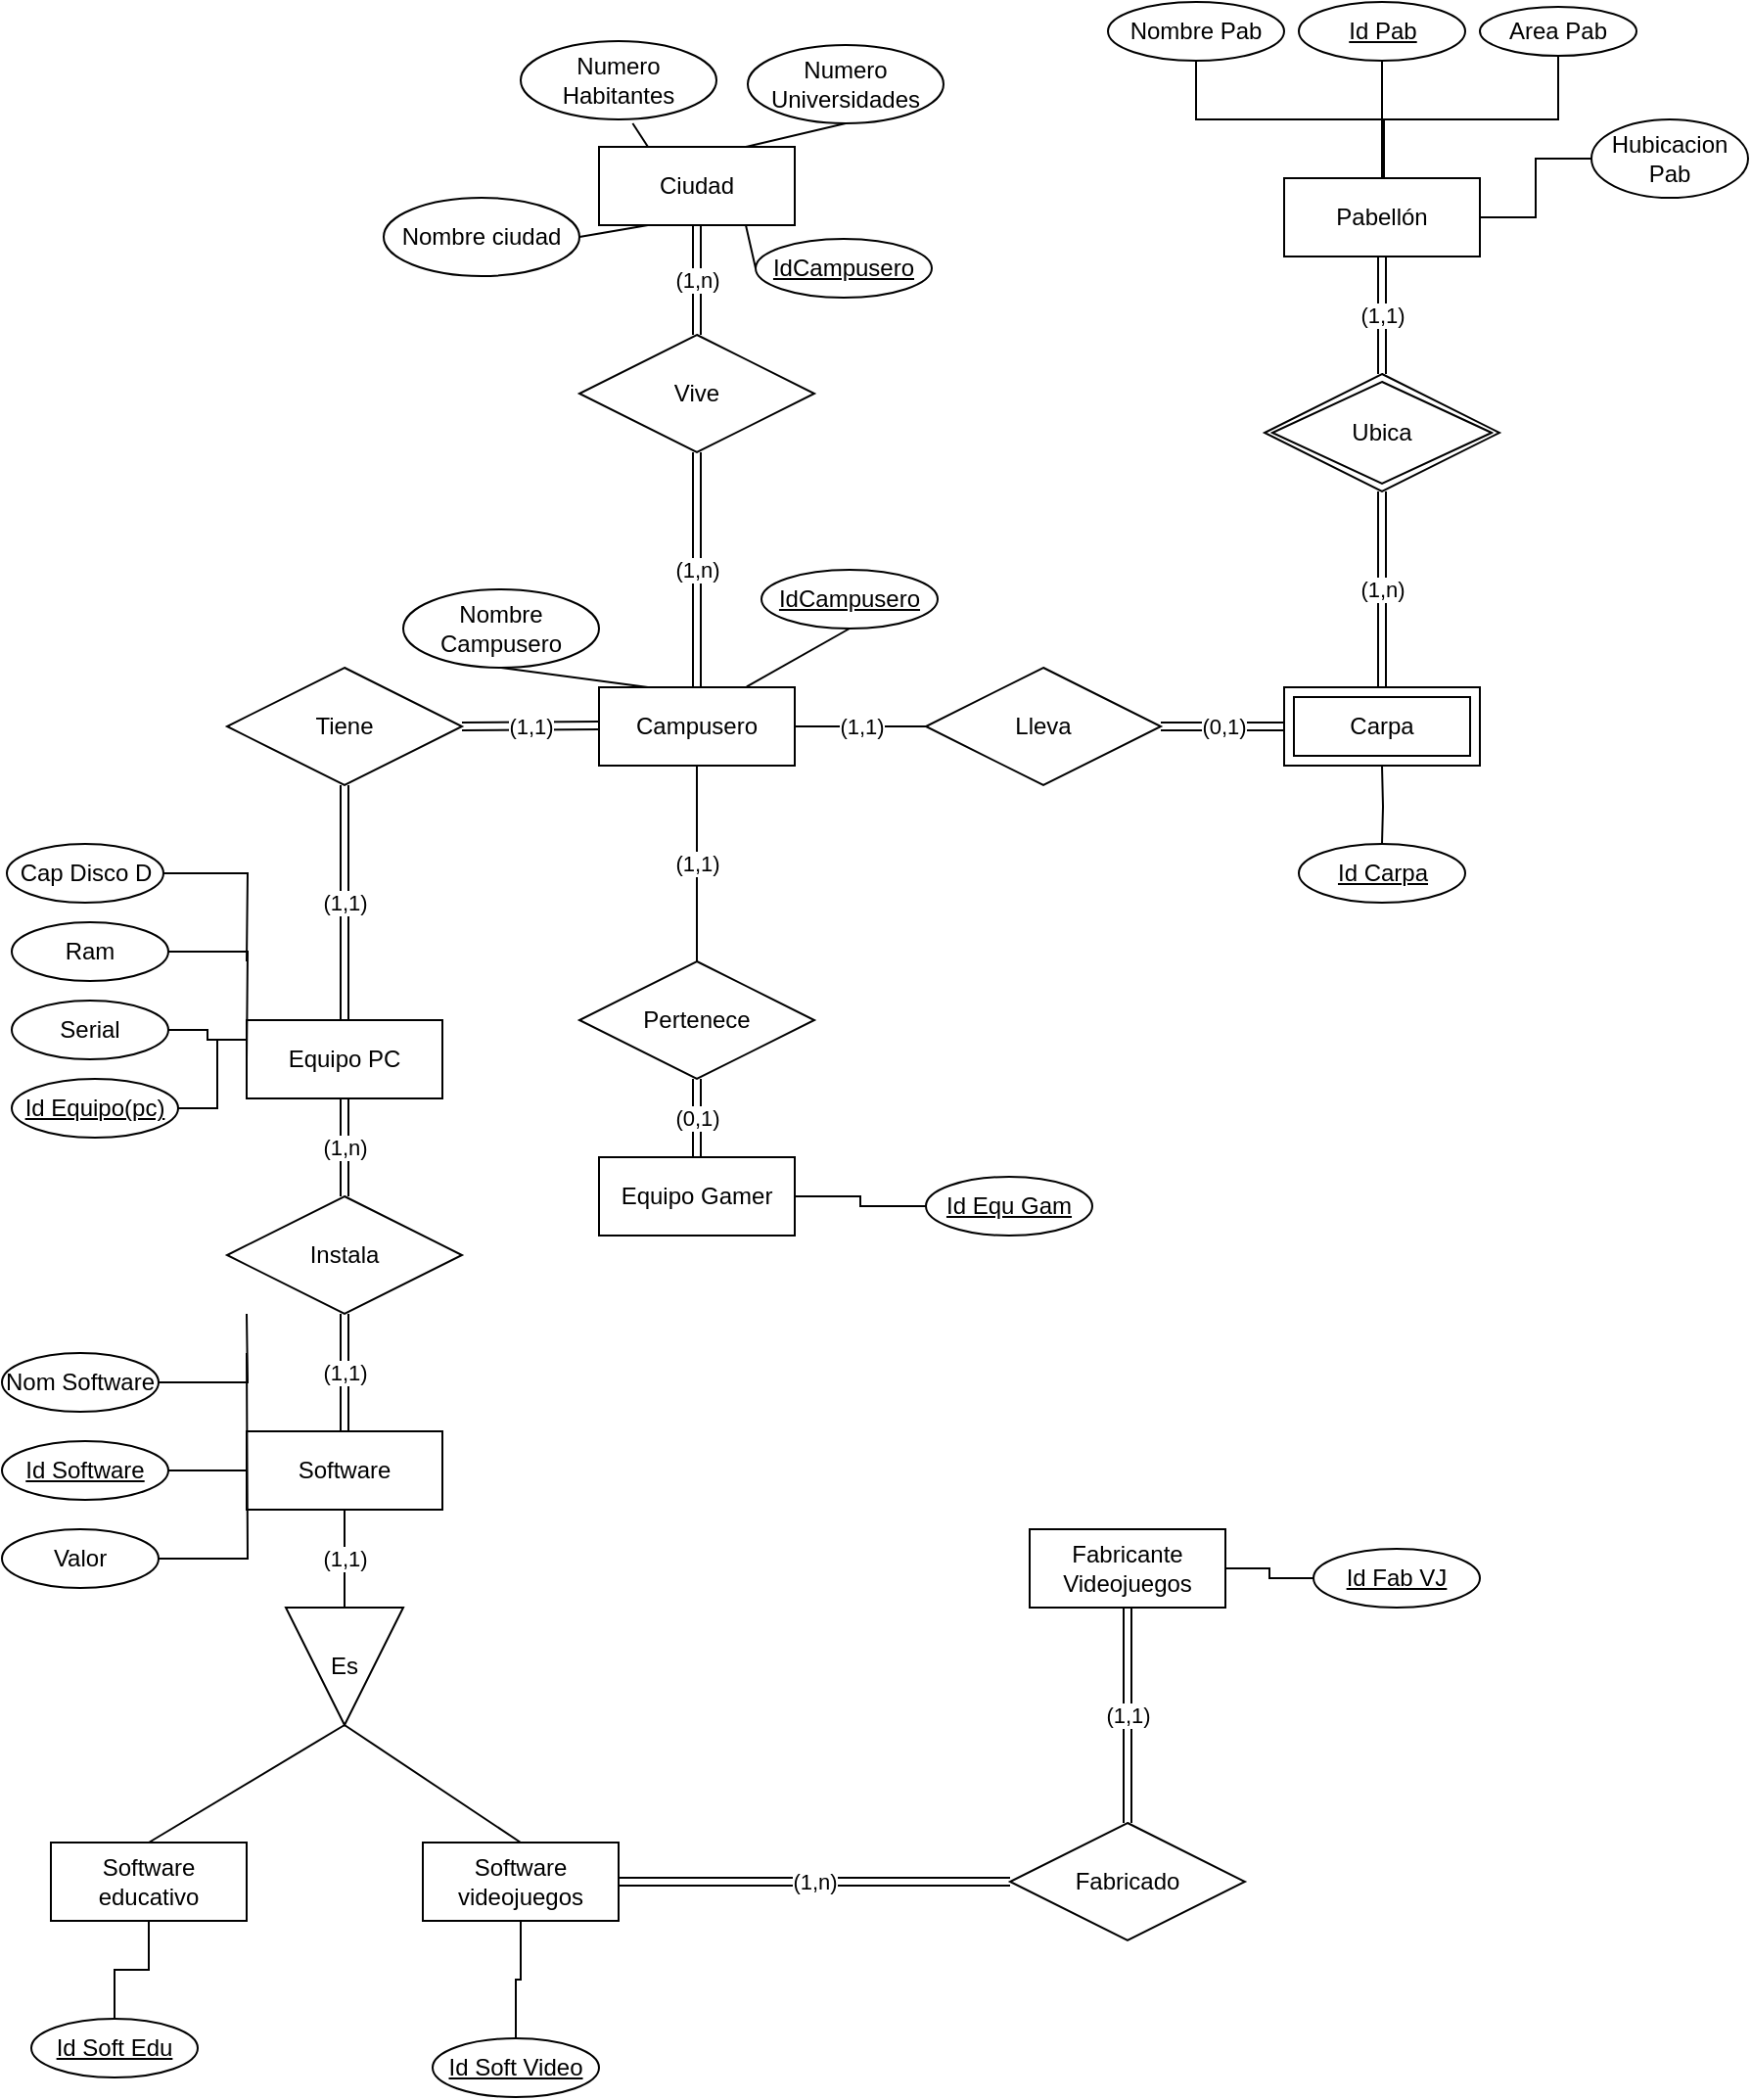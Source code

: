 <mxfile version="24.0.7" type="github">
  <diagram name="Página-1" id="9QIQpxU6GxvaB8XjjUQe">
    <mxGraphModel dx="1050" dy="1742" grid="1" gridSize="10" guides="1" tooltips="1" connect="1" arrows="1" fold="1" page="1" pageScale="1" pageWidth="827" pageHeight="1169" math="0" shadow="0">
      <root>
        <mxCell id="0" />
        <mxCell id="1" parent="0" />
        <mxCell id="IAeugJOY2xlaUl9D0Psf-1" value="Campusero" style="whiteSpace=wrap;html=1;align=center;" parent="1" vertex="1">
          <mxGeometry x="320" y="10" width="100" height="40" as="geometry" />
        </mxCell>
        <mxCell id="IAeugJOY2xlaUl9D0Psf-2" value="IdCampusero" style="ellipse;whiteSpace=wrap;html=1;align=center;fontStyle=4;" parent="1" vertex="1">
          <mxGeometry x="403" y="-50" width="90" height="30" as="geometry" />
        </mxCell>
        <mxCell id="IAeugJOY2xlaUl9D0Psf-5" value="Ciudad" style="whiteSpace=wrap;html=1;align=center;" parent="1" vertex="1">
          <mxGeometry x="320" y="-266" width="100" height="40" as="geometry" />
        </mxCell>
        <mxCell id="PIfV7v10c1vEiJRWZTz2-10" value="" style="edgeStyle=orthogonalEdgeStyle;rounded=0;orthogonalLoop=1;jettySize=auto;html=1;strokeColor=default;align=center;verticalAlign=middle;fontFamily=Helvetica;fontSize=11;fontColor=default;labelBackgroundColor=default;endArrow=none;endFill=0;" parent="1" source="IAeugJOY2xlaUl9D0Psf-6" target="PIfV7v10c1vEiJRWZTz2-9" edge="1">
          <mxGeometry relative="1" as="geometry" />
        </mxCell>
        <mxCell id="IAeugJOY2xlaUl9D0Psf-6" value="Equipo Gamer" style="whiteSpace=wrap;html=1;align=center;" parent="1" vertex="1">
          <mxGeometry x="320" y="250" width="100" height="40" as="geometry" />
        </mxCell>
        <mxCell id="PIfV7v10c1vEiJRWZTz2-6" value="" style="edgeStyle=orthogonalEdgeStyle;rounded=0;orthogonalLoop=1;jettySize=auto;html=1;strokeColor=default;align=center;verticalAlign=middle;fontFamily=Helvetica;fontSize=11;fontColor=default;labelBackgroundColor=default;endArrow=none;endFill=0;" parent="1" target="PIfV7v10c1vEiJRWZTz2-5" edge="1">
          <mxGeometry relative="1" as="geometry">
            <mxPoint x="720" y="50" as="sourcePoint" />
          </mxGeometry>
        </mxCell>
        <mxCell id="IAeugJOY2xlaUl9D0Psf-8" value="Pabellón" style="whiteSpace=wrap;html=1;align=center;" parent="1" vertex="1">
          <mxGeometry x="670" y="-250" width="100" height="40" as="geometry" />
        </mxCell>
        <mxCell id="IAeugJOY2xlaUl9D0Psf-9" value="Equipo PC" style="whiteSpace=wrap;html=1;align=center;" parent="1" vertex="1">
          <mxGeometry x="140" y="180" width="100" height="40" as="geometry" />
        </mxCell>
        <mxCell id="IAeugJOY2xlaUl9D0Psf-10" value="Software" style="whiteSpace=wrap;html=1;align=center;" parent="1" vertex="1">
          <mxGeometry x="140" y="390" width="100" height="40" as="geometry" />
        </mxCell>
        <mxCell id="IAeugJOY2xlaUl9D0Psf-11" value="Software educativo" style="whiteSpace=wrap;html=1;align=center;" parent="1" vertex="1">
          <mxGeometry x="40" y="600" width="100" height="40" as="geometry" />
        </mxCell>
        <mxCell id="PIfV7v10c1vEiJRWZTz2-16" value="" style="edgeStyle=orthogonalEdgeStyle;rounded=0;orthogonalLoop=1;jettySize=auto;html=1;strokeColor=default;align=center;verticalAlign=middle;fontFamily=Helvetica;fontSize=11;fontColor=default;labelBackgroundColor=default;endArrow=none;endFill=0;" parent="1" source="IAeugJOY2xlaUl9D0Psf-12" target="PIfV7v10c1vEiJRWZTz2-15" edge="1">
          <mxGeometry relative="1" as="geometry" />
        </mxCell>
        <mxCell id="IAeugJOY2xlaUl9D0Psf-12" value="Software videojuegos" style="whiteSpace=wrap;html=1;align=center;" parent="1" vertex="1">
          <mxGeometry x="230" y="600" width="100" height="40" as="geometry" />
        </mxCell>
        <mxCell id="PIfV7v10c1vEiJRWZTz2-18" value="" style="edgeStyle=orthogonalEdgeStyle;rounded=0;orthogonalLoop=1;jettySize=auto;html=1;strokeColor=default;align=center;verticalAlign=middle;fontFamily=Helvetica;fontSize=11;fontColor=default;labelBackgroundColor=default;endArrow=none;endFill=0;" parent="1" source="IAeugJOY2xlaUl9D0Psf-13" target="PIfV7v10c1vEiJRWZTz2-17" edge="1">
          <mxGeometry relative="1" as="geometry" />
        </mxCell>
        <mxCell id="IAeugJOY2xlaUl9D0Psf-13" value="Fabricante Videojuegos" style="whiteSpace=wrap;html=1;align=center;" parent="1" vertex="1">
          <mxGeometry x="540" y="440" width="100" height="40" as="geometry" />
        </mxCell>
        <mxCell id="IAeugJOY2xlaUl9D0Psf-15" value="Nombre Campusero" style="ellipse;whiteSpace=wrap;html=1;align=center;" parent="1" vertex="1">
          <mxGeometry x="220" y="-40" width="100" height="40" as="geometry" />
        </mxCell>
        <mxCell id="IAeugJOY2xlaUl9D0Psf-16" value="Lleva" style="shape=rhombus;perimeter=rhombusPerimeter;whiteSpace=wrap;html=1;align=center;" parent="1" vertex="1">
          <mxGeometry x="487" width="120" height="60" as="geometry" />
        </mxCell>
        <mxCell id="IAeugJOY2xlaUl9D0Psf-17" value="Tiene" style="shape=rhombus;perimeter=rhombusPerimeter;whiteSpace=wrap;html=1;align=center;" parent="1" vertex="1">
          <mxGeometry x="130" width="120" height="60" as="geometry" />
        </mxCell>
        <mxCell id="IAeugJOY2xlaUl9D0Psf-18" value="Vive" style="shape=rhombus;perimeter=rhombusPerimeter;whiteSpace=wrap;html=1;align=center;" parent="1" vertex="1">
          <mxGeometry x="310" y="-170" width="120" height="60" as="geometry" />
        </mxCell>
        <mxCell id="IAeugJOY2xlaUl9D0Psf-21" value="(1,n)" style="endArrow=none;html=1;rounded=0;exitX=0.5;exitY=0;exitDx=0;exitDy=0;entryX=0.5;entryY=1;entryDx=0;entryDy=0;shape=link;" parent="1" source="IAeugJOY2xlaUl9D0Psf-1" target="IAeugJOY2xlaUl9D0Psf-18" edge="1">
          <mxGeometry relative="1" as="geometry">
            <mxPoint x="330" y="-40" as="sourcePoint" />
            <mxPoint x="490" y="-40" as="targetPoint" />
          </mxGeometry>
        </mxCell>
        <mxCell id="IAeugJOY2xlaUl9D0Psf-22" value="" style="endArrow=none;html=1;rounded=0;exitX=0.5;exitY=1;exitDx=0;exitDy=0;entryX=0.25;entryY=0;entryDx=0;entryDy=0;" parent="1" source="IAeugJOY2xlaUl9D0Psf-15" target="IAeugJOY2xlaUl9D0Psf-1" edge="1">
          <mxGeometry relative="1" as="geometry">
            <mxPoint x="330" y="-40" as="sourcePoint" />
            <mxPoint x="490" y="-40" as="targetPoint" />
          </mxGeometry>
        </mxCell>
        <mxCell id="IAeugJOY2xlaUl9D0Psf-23" value="" style="endArrow=none;html=1;rounded=0;exitX=0.5;exitY=1;exitDx=0;exitDy=0;entryX=0.75;entryY=0;entryDx=0;entryDy=0;" parent="1" source="IAeugJOY2xlaUl9D0Psf-2" target="IAeugJOY2xlaUl9D0Psf-1" edge="1">
          <mxGeometry relative="1" as="geometry">
            <mxPoint x="330" y="-40" as="sourcePoint" />
            <mxPoint x="490" y="-40" as="targetPoint" />
          </mxGeometry>
        </mxCell>
        <mxCell id="IAeugJOY2xlaUl9D0Psf-24" value="(1,n)" style="endArrow=none;html=1;rounded=0;entryX=0.5;entryY=1;entryDx=0;entryDy=0;exitX=0.5;exitY=0;exitDx=0;exitDy=0;shape=link;" parent="1" source="IAeugJOY2xlaUl9D0Psf-18" target="IAeugJOY2xlaUl9D0Psf-5" edge="1">
          <mxGeometry relative="1" as="geometry">
            <mxPoint x="643" y="-236" as="sourcePoint" />
            <mxPoint x="663" y="-136" as="targetPoint" />
          </mxGeometry>
        </mxCell>
        <mxCell id="IAeugJOY2xlaUl9D0Psf-25" value="IdCampusero" style="ellipse;whiteSpace=wrap;html=1;align=center;fontStyle=4;" parent="1" vertex="1">
          <mxGeometry x="400" y="-219" width="90" height="30" as="geometry" />
        </mxCell>
        <mxCell id="IAeugJOY2xlaUl9D0Psf-26" value="Numero Habitantes" style="ellipse;whiteSpace=wrap;html=1;align=center;" parent="1" vertex="1">
          <mxGeometry x="280" y="-320" width="100" height="40" as="geometry" />
        </mxCell>
        <mxCell id="IAeugJOY2xlaUl9D0Psf-27" value="Numero Universidades" style="ellipse;whiteSpace=wrap;html=1;align=center;" parent="1" vertex="1">
          <mxGeometry x="396" y="-318" width="100" height="40" as="geometry" />
        </mxCell>
        <mxCell id="IAeugJOY2xlaUl9D0Psf-28" value="" style="endArrow=none;html=1;rounded=0;exitX=0.572;exitY=1.05;exitDx=0;exitDy=0;exitPerimeter=0;entryX=0.25;entryY=0;entryDx=0;entryDy=0;" parent="1" source="IAeugJOY2xlaUl9D0Psf-26" target="IAeugJOY2xlaUl9D0Psf-5" edge="1">
          <mxGeometry relative="1" as="geometry">
            <mxPoint x="190" y="-66" as="sourcePoint" />
            <mxPoint x="350" y="-66" as="targetPoint" />
          </mxGeometry>
        </mxCell>
        <mxCell id="IAeugJOY2xlaUl9D0Psf-29" value="" style="endArrow=none;html=1;rounded=0;exitX=0.5;exitY=1;exitDx=0;exitDy=0;entryX=0.75;entryY=0;entryDx=0;entryDy=0;" parent="1" source="IAeugJOY2xlaUl9D0Psf-27" target="IAeugJOY2xlaUl9D0Psf-5" edge="1">
          <mxGeometry relative="1" as="geometry">
            <mxPoint x="347" y="-284" as="sourcePoint" />
            <mxPoint x="355" y="-256" as="targetPoint" />
          </mxGeometry>
        </mxCell>
        <mxCell id="IAeugJOY2xlaUl9D0Psf-30" value="" style="endArrow=none;html=1;rounded=0;exitX=0;exitY=0.5;exitDx=0;exitDy=0;entryX=0.75;entryY=1;entryDx=0;entryDy=0;" parent="1" source="IAeugJOY2xlaUl9D0Psf-25" target="IAeugJOY2xlaUl9D0Psf-5" edge="1">
          <mxGeometry relative="1" as="geometry">
            <mxPoint x="470" y="-286" as="sourcePoint" />
            <mxPoint x="405" y="-256" as="targetPoint" />
          </mxGeometry>
        </mxCell>
        <mxCell id="IAeugJOY2xlaUl9D0Psf-31" value="Nombre ciudad" style="ellipse;whiteSpace=wrap;html=1;align=center;" parent="1" vertex="1">
          <mxGeometry x="210" y="-240" width="100" height="40" as="geometry" />
        </mxCell>
        <mxCell id="IAeugJOY2xlaUl9D0Psf-32" value="" style="endArrow=none;html=1;rounded=0;exitX=1;exitY=0.5;exitDx=0;exitDy=0;entryX=0.25;entryY=1;entryDx=0;entryDy=0;" parent="1" source="IAeugJOY2xlaUl9D0Psf-31" target="IAeugJOY2xlaUl9D0Psf-5" edge="1">
          <mxGeometry relative="1" as="geometry">
            <mxPoint x="190" y="-66" as="sourcePoint" />
            <mxPoint x="350" y="-66" as="targetPoint" />
          </mxGeometry>
        </mxCell>
        <mxCell id="IAeugJOY2xlaUl9D0Psf-33" value="(1,1)" style="endArrow=none;html=1;rounded=0;exitX=1;exitY=0.5;exitDx=0;exitDy=0;shape=link;" parent="1" source="IAeugJOY2xlaUl9D0Psf-17" edge="1">
          <mxGeometry relative="1" as="geometry">
            <mxPoint x="160" y="29.5" as="sourcePoint" />
            <mxPoint x="320" y="29.5" as="targetPoint" />
          </mxGeometry>
        </mxCell>
        <mxCell id="IAeugJOY2xlaUl9D0Psf-36" value="(0,1)" style="endArrow=none;html=1;rounded=0;exitX=1;exitY=0.5;exitDx=0;exitDy=0;entryX=0;entryY=0.5;entryDx=0;entryDy=0;shape=link;" parent="1" source="IAeugJOY2xlaUl9D0Psf-16" edge="1">
          <mxGeometry relative="1" as="geometry">
            <mxPoint x="330" y="-120" as="sourcePoint" />
            <mxPoint x="670" y="30" as="targetPoint" />
          </mxGeometry>
        </mxCell>
        <mxCell id="IAeugJOY2xlaUl9D0Psf-37" value="(1,n)" style="endArrow=none;html=1;rounded=0;entryX=0.5;entryY=1;entryDx=0;entryDy=0;exitX=0.5;exitY=0;exitDx=0;exitDy=0;shape=link;" parent="1" edge="1">
          <mxGeometry relative="1" as="geometry">
            <mxPoint x="720" y="10" as="sourcePoint" />
            <mxPoint x="720" y="-90" as="targetPoint" />
          </mxGeometry>
        </mxCell>
        <mxCell id="IAeugJOY2xlaUl9D0Psf-39" value="(1,1)" style="endArrow=none;html=1;rounded=0;entryX=0.5;entryY=0;entryDx=0;entryDy=0;exitX=0.5;exitY=1;exitDx=0;exitDy=0;shape=link;" parent="1" source="IAeugJOY2xlaUl9D0Psf-8" edge="1">
          <mxGeometry relative="1" as="geometry">
            <mxPoint x="330" y="-120" as="sourcePoint" />
            <mxPoint x="720" y="-150" as="targetPoint" />
          </mxGeometry>
        </mxCell>
        <mxCell id="dGaVivf09VnbaBeF62o7-2" value="(1,1)" style="endArrow=none;html=1;rounded=0;exitX=0.5;exitY=1;exitDx=0;exitDy=0;entryX=0.5;entryY=0;entryDx=0;entryDy=0;shape=link;" parent="1" source="IAeugJOY2xlaUl9D0Psf-17" target="IAeugJOY2xlaUl9D0Psf-9" edge="1">
          <mxGeometry relative="1" as="geometry">
            <mxPoint x="330" y="310" as="sourcePoint" />
            <mxPoint x="490" y="310" as="targetPoint" />
          </mxGeometry>
        </mxCell>
        <mxCell id="dGaVivf09VnbaBeF62o7-3" value="Es" style="triangle;whiteSpace=wrap;html=1;dashed=0;direction=south;" parent="1" vertex="1">
          <mxGeometry x="160" y="480" width="60" height="60" as="geometry" />
        </mxCell>
        <mxCell id="dGaVivf09VnbaBeF62o7-4" value="(1,1)" style="endArrow=none;html=1;rounded=0;exitX=0.5;exitY=1;exitDx=0;exitDy=0;entryX=0;entryY=0.5;entryDx=0;entryDy=0;" parent="1" source="IAeugJOY2xlaUl9D0Psf-10" target="dGaVivf09VnbaBeF62o7-3" edge="1">
          <mxGeometry relative="1" as="geometry">
            <mxPoint x="330" y="390" as="sourcePoint" />
            <mxPoint x="490" y="390" as="targetPoint" />
          </mxGeometry>
        </mxCell>
        <mxCell id="dGaVivf09VnbaBeF62o7-5" value="" style="endArrow=none;html=1;rounded=0;exitX=1;exitY=0.5;exitDx=0;exitDy=0;entryX=0.5;entryY=0;entryDx=0;entryDy=0;" parent="1" source="dGaVivf09VnbaBeF62o7-3" target="IAeugJOY2xlaUl9D0Psf-11" edge="1">
          <mxGeometry relative="1" as="geometry">
            <mxPoint x="330" y="390" as="sourcePoint" />
            <mxPoint x="490" y="390" as="targetPoint" />
          </mxGeometry>
        </mxCell>
        <mxCell id="dGaVivf09VnbaBeF62o7-6" value="" style="endArrow=none;html=1;rounded=0;exitX=1;exitY=0.5;exitDx=0;exitDy=0;entryX=0.5;entryY=0;entryDx=0;entryDy=0;" parent="1" source="dGaVivf09VnbaBeF62o7-3" target="IAeugJOY2xlaUl9D0Psf-12" edge="1">
          <mxGeometry relative="1" as="geometry">
            <mxPoint x="330" y="390" as="sourcePoint" />
            <mxPoint x="490" y="390" as="targetPoint" />
          </mxGeometry>
        </mxCell>
        <mxCell id="dGaVivf09VnbaBeF62o7-8" value="Pertenece" style="shape=rhombus;perimeter=rhombusPerimeter;whiteSpace=wrap;html=1;align=center;" parent="1" vertex="1">
          <mxGeometry x="310" y="150" width="120" height="60" as="geometry" />
        </mxCell>
        <mxCell id="dGaVivf09VnbaBeF62o7-9" value="(1,1)" style="endArrow=none;html=1;rounded=0;exitX=0.5;exitY=1;exitDx=0;exitDy=0;entryX=0.5;entryY=0;entryDx=0;entryDy=0;" parent="1" source="IAeugJOY2xlaUl9D0Psf-1" target="dGaVivf09VnbaBeF62o7-8" edge="1">
          <mxGeometry relative="1" as="geometry">
            <mxPoint x="330" y="310" as="sourcePoint" />
            <mxPoint x="490" y="310" as="targetPoint" />
          </mxGeometry>
        </mxCell>
        <mxCell id="dGaVivf09VnbaBeF62o7-11" value="(0,1)" style="endArrow=none;html=1;rounded=0;exitX=0.5;exitY=1;exitDx=0;exitDy=0;entryX=0.5;entryY=0;entryDx=0;entryDy=0;shape=link;" parent="1" source="dGaVivf09VnbaBeF62o7-8" target="IAeugJOY2xlaUl9D0Psf-6" edge="1">
          <mxGeometry relative="1" as="geometry">
            <mxPoint x="330" y="310" as="sourcePoint" />
            <mxPoint x="490" y="310" as="targetPoint" />
          </mxGeometry>
        </mxCell>
        <mxCell id="dGaVivf09VnbaBeF62o7-12" value="Fabricado" style="shape=rhombus;perimeter=rhombusPerimeter;whiteSpace=wrap;html=1;align=center;" parent="1" vertex="1">
          <mxGeometry x="530" y="590" width="120" height="60" as="geometry" />
        </mxCell>
        <mxCell id="dGaVivf09VnbaBeF62o7-15" value="(1,1)" style="endArrow=none;html=1;rounded=0;entryX=0.5;entryY=1;entryDx=0;entryDy=0;exitX=0.5;exitY=0;exitDx=0;exitDy=0;shape=link;" parent="1" source="dGaVivf09VnbaBeF62o7-12" target="IAeugJOY2xlaUl9D0Psf-13" edge="1">
          <mxGeometry relative="1" as="geometry">
            <mxPoint x="330" y="410" as="sourcePoint" />
            <mxPoint x="490" y="410" as="targetPoint" />
          </mxGeometry>
        </mxCell>
        <mxCell id="dGaVivf09VnbaBeF62o7-16" value="(1,n)" style="endArrow=none;html=1;rounded=0;entryX=0;entryY=0.5;entryDx=0;entryDy=0;shape=link;" parent="1" target="dGaVivf09VnbaBeF62o7-12" edge="1">
          <mxGeometry relative="1" as="geometry">
            <mxPoint x="330" y="620" as="sourcePoint" />
            <mxPoint x="487" y="619.5" as="targetPoint" />
          </mxGeometry>
        </mxCell>
        <mxCell id="PIfV7v10c1vEiJRWZTz2-3" style="edgeStyle=orthogonalEdgeStyle;rounded=0;orthogonalLoop=1;jettySize=auto;html=1;entryX=0;entryY=0.25;entryDx=0;entryDy=0;endArrow=none;endFill=0;" parent="1" source="PIfV7v10c1vEiJRWZTz2-1" target="IAeugJOY2xlaUl9D0Psf-9" edge="1">
          <mxGeometry relative="1" as="geometry" />
        </mxCell>
        <mxCell id="PIfV7v10c1vEiJRWZTz2-1" value="Serial" style="ellipse;whiteSpace=wrap;html=1;align=center;" parent="1" vertex="1">
          <mxGeometry x="20" y="170" width="80" height="30" as="geometry" />
        </mxCell>
        <mxCell id="PIfV7v10c1vEiJRWZTz2-4" style="edgeStyle=orthogonalEdgeStyle;rounded=0;orthogonalLoop=1;jettySize=auto;html=1;entryX=0;entryY=0.25;entryDx=0;entryDy=0;endArrow=none;endFill=0;" parent="1" source="PIfV7v10c1vEiJRWZTz2-2" target="IAeugJOY2xlaUl9D0Psf-9" edge="1">
          <mxGeometry relative="1" as="geometry" />
        </mxCell>
        <mxCell id="PIfV7v10c1vEiJRWZTz2-2" value="Id Equipo(pc)" style="ellipse;whiteSpace=wrap;html=1;align=center;fontStyle=4;" parent="1" vertex="1">
          <mxGeometry x="20" y="210" width="85" height="30" as="geometry" />
        </mxCell>
        <mxCell id="PIfV7v10c1vEiJRWZTz2-5" value="Id Carpa" style="ellipse;whiteSpace=wrap;html=1;align=center;fontStyle=4;" parent="1" vertex="1">
          <mxGeometry x="677.5" y="90" width="85" height="30" as="geometry" />
        </mxCell>
        <mxCell id="PIfV7v10c1vEiJRWZTz2-8" value="" style="edgeStyle=orthogonalEdgeStyle;rounded=0;orthogonalLoop=1;jettySize=auto;html=1;strokeColor=default;align=center;verticalAlign=middle;fontFamily=Helvetica;fontSize=11;fontColor=default;labelBackgroundColor=default;endArrow=none;endFill=0;" parent="1" source="PIfV7v10c1vEiJRWZTz2-7" target="IAeugJOY2xlaUl9D0Psf-8" edge="1">
          <mxGeometry relative="1" as="geometry" />
        </mxCell>
        <mxCell id="PIfV7v10c1vEiJRWZTz2-7" value="Id Pab" style="ellipse;whiteSpace=wrap;html=1;align=center;fontStyle=4;" parent="1" vertex="1">
          <mxGeometry x="677.5" y="-340" width="85" height="30" as="geometry" />
        </mxCell>
        <mxCell id="PIfV7v10c1vEiJRWZTz2-9" value="Id Equ Gam" style="ellipse;whiteSpace=wrap;html=1;align=center;fontStyle=4;" parent="1" vertex="1">
          <mxGeometry x="487" y="260" width="85" height="30" as="geometry" />
        </mxCell>
        <mxCell id="PIfV7v10c1vEiJRWZTz2-12" value="" style="edgeStyle=orthogonalEdgeStyle;rounded=0;orthogonalLoop=1;jettySize=auto;html=1;strokeColor=default;align=center;verticalAlign=middle;fontFamily=Helvetica;fontSize=11;fontColor=default;labelBackgroundColor=default;endArrow=none;endFill=0;" parent="1" source="PIfV7v10c1vEiJRWZTz2-11" target="IAeugJOY2xlaUl9D0Psf-10" edge="1">
          <mxGeometry relative="1" as="geometry" />
        </mxCell>
        <mxCell id="PIfV7v10c1vEiJRWZTz2-11" value="Id Software" style="ellipse;whiteSpace=wrap;html=1;align=center;fontStyle=4;" parent="1" vertex="1">
          <mxGeometry x="15" y="395" width="85" height="30" as="geometry" />
        </mxCell>
        <mxCell id="PIfV7v10c1vEiJRWZTz2-14" value="" style="edgeStyle=orthogonalEdgeStyle;rounded=0;orthogonalLoop=1;jettySize=auto;html=1;strokeColor=default;align=center;verticalAlign=middle;fontFamily=Helvetica;fontSize=11;fontColor=default;labelBackgroundColor=default;endArrow=none;endFill=0;" parent="1" source="PIfV7v10c1vEiJRWZTz2-13" target="IAeugJOY2xlaUl9D0Psf-11" edge="1">
          <mxGeometry relative="1" as="geometry" />
        </mxCell>
        <mxCell id="PIfV7v10c1vEiJRWZTz2-13" value="Id Soft Edu" style="ellipse;whiteSpace=wrap;html=1;align=center;fontStyle=4;" parent="1" vertex="1">
          <mxGeometry x="30" y="690" width="85" height="30" as="geometry" />
        </mxCell>
        <mxCell id="PIfV7v10c1vEiJRWZTz2-15" value="Id Soft Video" style="ellipse;whiteSpace=wrap;html=1;align=center;fontStyle=4;" parent="1" vertex="1">
          <mxGeometry x="235" y="700" width="85" height="30" as="geometry" />
        </mxCell>
        <mxCell id="PIfV7v10c1vEiJRWZTz2-17" value="Id Fab VJ" style="ellipse;whiteSpace=wrap;html=1;align=center;fontStyle=4;" parent="1" vertex="1">
          <mxGeometry x="685" y="450" width="85" height="30" as="geometry" />
        </mxCell>
        <mxCell id="IAeugJOY2xlaUl9D0Psf-51" value="Carpa" style="shape=ext;margin=3;double=1;whiteSpace=wrap;html=1;align=center;" parent="1" vertex="1">
          <mxGeometry x="670" y="10" width="100" height="40" as="geometry" />
        </mxCell>
        <mxCell id="PIfV7v10c1vEiJRWZTz2-22" style="edgeStyle=orthogonalEdgeStyle;rounded=0;orthogonalLoop=1;jettySize=auto;html=1;strokeColor=default;align=center;verticalAlign=middle;fontFamily=Helvetica;fontSize=11;fontColor=default;labelBackgroundColor=default;endArrow=none;endFill=0;" parent="1" source="PIfV7v10c1vEiJRWZTz2-19" target="IAeugJOY2xlaUl9D0Psf-8" edge="1">
          <mxGeometry relative="1" as="geometry" />
        </mxCell>
        <mxCell id="IAeugJOY2xlaUl9D0Psf-52" value="Ubica" style="shape=rhombus;double=1;perimeter=rhombusPerimeter;whiteSpace=wrap;html=1;align=center;" parent="1" vertex="1">
          <mxGeometry x="660" y="-150" width="120" height="60" as="geometry" />
        </mxCell>
        <mxCell id="PIfV7v10c1vEiJRWZTz2-19" value="Nombre Pab" style="ellipse;whiteSpace=wrap;html=1;align=center;" parent="1" vertex="1">
          <mxGeometry x="580" y="-340" width="90" height="30" as="geometry" />
        </mxCell>
        <mxCell id="IAeugJOY2xlaUl9D0Psf-54" value="(1,1)" style="endArrow=none;html=1;rounded=0;exitX=1;exitY=0.5;exitDx=0;exitDy=0;entryX=0;entryY=0.5;entryDx=0;entryDy=0;" parent="1" source="IAeugJOY2xlaUl9D0Psf-1" target="IAeugJOY2xlaUl9D0Psf-16" edge="1">
          <mxGeometry relative="1" as="geometry">
            <mxPoint x="400" y="-10" as="sourcePoint" />
            <mxPoint x="560" y="-10" as="targetPoint" />
          </mxGeometry>
        </mxCell>
        <mxCell id="PIfV7v10c1vEiJRWZTz2-23" style="edgeStyle=orthogonalEdgeStyle;rounded=0;orthogonalLoop=1;jettySize=auto;html=1;strokeColor=default;align=center;verticalAlign=middle;fontFamily=Helvetica;fontSize=11;fontColor=default;labelBackgroundColor=default;endArrow=none;endFill=0;" parent="1" source="PIfV7v10c1vEiJRWZTz2-20" edge="1">
          <mxGeometry relative="1" as="geometry">
            <mxPoint x="720" y="-250" as="targetPoint" />
            <Array as="points">
              <mxPoint x="810" y="-280" />
              <mxPoint x="721" y="-280" />
            </Array>
          </mxGeometry>
        </mxCell>
        <mxCell id="IAeugJOY2xlaUl9D0Psf-55" value="Instala" style="shape=rhombus;perimeter=rhombusPerimeter;whiteSpace=wrap;html=1;align=center;" parent="1" vertex="1">
          <mxGeometry x="130" y="270" width="120" height="60" as="geometry" />
        </mxCell>
        <mxCell id="PIfV7v10c1vEiJRWZTz2-20" value="Area Pab" style="ellipse;whiteSpace=wrap;html=1;align=center;" parent="1" vertex="1">
          <mxGeometry x="770" y="-337.5" width="80" height="25" as="geometry" />
        </mxCell>
        <mxCell id="IAeugJOY2xlaUl9D0Psf-57" value="(1,1)" style="endArrow=none;html=1;rounded=0;exitX=0.5;exitY=1;exitDx=0;exitDy=0;entryX=0.5;entryY=0;entryDx=0;entryDy=0;shape=link;" parent="1" source="IAeugJOY2xlaUl9D0Psf-55" target="IAeugJOY2xlaUl9D0Psf-10" edge="1">
          <mxGeometry relative="1" as="geometry">
            <mxPoint x="400" y="470" as="sourcePoint" />
            <mxPoint x="190" y="380" as="targetPoint" />
          </mxGeometry>
        </mxCell>
        <mxCell id="PIfV7v10c1vEiJRWZTz2-24" style="edgeStyle=orthogonalEdgeStyle;rounded=0;orthogonalLoop=1;jettySize=auto;html=1;entryX=1;entryY=0.5;entryDx=0;entryDy=0;strokeColor=default;align=center;verticalAlign=middle;fontFamily=Helvetica;fontSize=11;fontColor=default;labelBackgroundColor=default;endArrow=none;endFill=0;" parent="1" source="PIfV7v10c1vEiJRWZTz2-21" target="IAeugJOY2xlaUl9D0Psf-8" edge="1">
          <mxGeometry relative="1" as="geometry" />
        </mxCell>
        <mxCell id="IAeugJOY2xlaUl9D0Psf-59" value="(1,n)" style="endArrow=none;html=1;rounded=0;exitX=0.5;exitY=1;exitDx=0;exitDy=0;entryX=0.5;entryY=0;entryDx=0;entryDy=0;shape=link;" parent="1" source="IAeugJOY2xlaUl9D0Psf-9" target="IAeugJOY2xlaUl9D0Psf-55" edge="1">
          <mxGeometry relative="1" as="geometry">
            <mxPoint x="400" y="470" as="sourcePoint" />
            <mxPoint x="560" y="470" as="targetPoint" />
          </mxGeometry>
        </mxCell>
        <mxCell id="PIfV7v10c1vEiJRWZTz2-21" value="Hubicacion Pab" style="ellipse;whiteSpace=wrap;html=1;align=center;" parent="1" vertex="1">
          <mxGeometry x="827" y="-280" width="80" height="40" as="geometry" />
        </mxCell>
        <mxCell id="PIfV7v10c1vEiJRWZTz2-27" style="edgeStyle=orthogonalEdgeStyle;rounded=0;orthogonalLoop=1;jettySize=auto;html=1;strokeColor=default;align=center;verticalAlign=middle;fontFamily=Helvetica;fontSize=11;fontColor=default;labelBackgroundColor=default;endArrow=none;endFill=0;" edge="1" parent="1" source="PIfV7v10c1vEiJRWZTz2-25">
          <mxGeometry relative="1" as="geometry">
            <mxPoint x="140" y="200" as="targetPoint" />
          </mxGeometry>
        </mxCell>
        <mxCell id="PIfV7v10c1vEiJRWZTz2-25" value="Ram" style="ellipse;whiteSpace=wrap;html=1;align=center;" vertex="1" parent="1">
          <mxGeometry x="20" y="130" width="80" height="30" as="geometry" />
        </mxCell>
        <mxCell id="PIfV7v10c1vEiJRWZTz2-28" style="edgeStyle=orthogonalEdgeStyle;rounded=0;orthogonalLoop=1;jettySize=auto;html=1;strokeColor=default;align=center;verticalAlign=middle;fontFamily=Helvetica;fontSize=11;fontColor=default;labelBackgroundColor=default;endArrow=none;endFill=0;" edge="1" parent="1" source="PIfV7v10c1vEiJRWZTz2-26">
          <mxGeometry relative="1" as="geometry">
            <mxPoint x="140" y="150" as="targetPoint" />
          </mxGeometry>
        </mxCell>
        <mxCell id="PIfV7v10c1vEiJRWZTz2-26" value="Cap Disco D" style="ellipse;whiteSpace=wrap;html=1;align=center;" vertex="1" parent="1">
          <mxGeometry x="17.5" y="90" width="80" height="30" as="geometry" />
        </mxCell>
        <mxCell id="PIfV7v10c1vEiJRWZTz2-30" style="edgeStyle=orthogonalEdgeStyle;rounded=0;orthogonalLoop=1;jettySize=auto;html=1;strokeColor=default;align=center;verticalAlign=middle;fontFamily=Helvetica;fontSize=11;fontColor=default;labelBackgroundColor=default;endArrow=none;endFill=0;" edge="1" parent="1" source="PIfV7v10c1vEiJRWZTz2-29">
          <mxGeometry relative="1" as="geometry">
            <mxPoint x="140" y="330" as="targetPoint" />
          </mxGeometry>
        </mxCell>
        <mxCell id="PIfV7v10c1vEiJRWZTz2-29" value="Nom Software" style="ellipse;whiteSpace=wrap;html=1;align=center;" vertex="1" parent="1">
          <mxGeometry x="15" y="350" width="80" height="30" as="geometry" />
        </mxCell>
        <mxCell id="PIfV7v10c1vEiJRWZTz2-33" style="edgeStyle=orthogonalEdgeStyle;rounded=0;orthogonalLoop=1;jettySize=auto;html=1;strokeColor=default;align=center;verticalAlign=middle;fontFamily=Helvetica;fontSize=11;fontColor=default;labelBackgroundColor=default;endArrow=none;endFill=0;" edge="1" parent="1" source="PIfV7v10c1vEiJRWZTz2-31">
          <mxGeometry relative="1" as="geometry">
            <mxPoint x="140" y="350" as="targetPoint" />
          </mxGeometry>
        </mxCell>
        <mxCell id="PIfV7v10c1vEiJRWZTz2-31" value="Valor" style="ellipse;whiteSpace=wrap;html=1;align=center;" vertex="1" parent="1">
          <mxGeometry x="15" y="440" width="80" height="30" as="geometry" />
        </mxCell>
      </root>
    </mxGraphModel>
  </diagram>
</mxfile>
